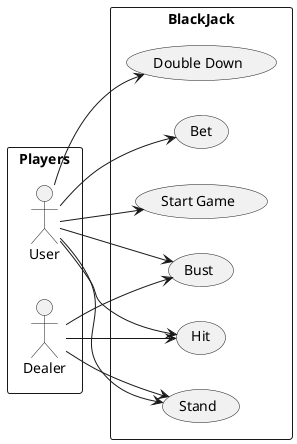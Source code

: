 @startuml
left to right direction
skinparam packageStyle rectangle
package "Players"{


actor User as p
actor Dealer as d

}


package "BlackJack"{
 usecase "Double Down" as UC1
 usecase "Bet" as UC2
 usecase "Hit" as UC3
 usecase "Stand" as UC4 
 usecase "Bust" as UC5
 usecase "Start Game" as UC6
}

p --> UC1
p --> UC2
p --> UC3
p --> UC4
p --> UC5
p --> UC6
d --> UC3
d --> UC4
d --> UC5


@enduml
